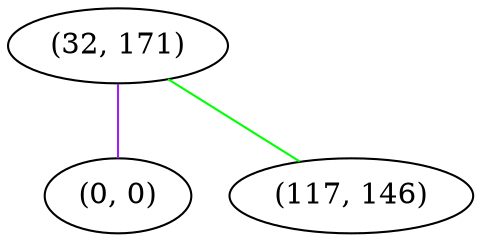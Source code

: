 graph "" {
"(32, 171)";
"(0, 0)";
"(117, 146)";
"(32, 171)" -- "(0, 0)"  [color=purple, key=0, weight=4];
"(32, 171)" -- "(117, 146)"  [color=green, key=0, weight=2];
}
